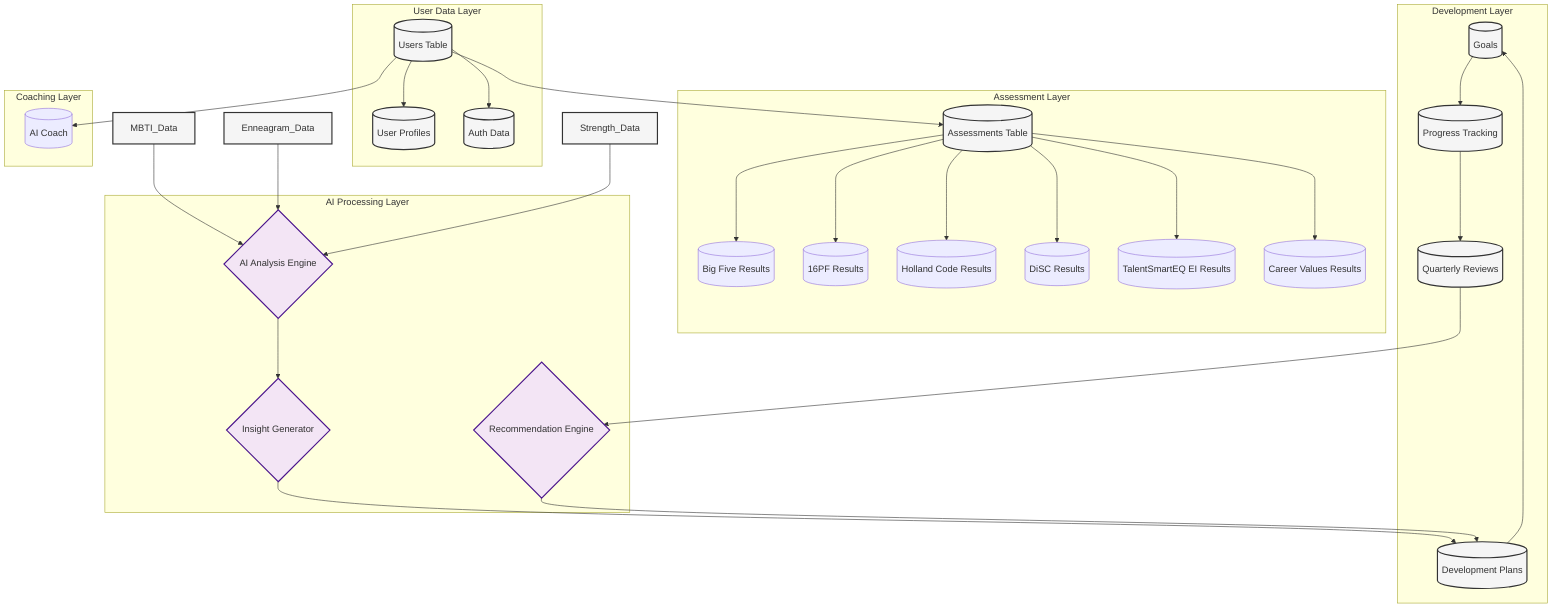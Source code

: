 graph TD
    subgraph "User Data Layer"
        Users[(Users Table)]
        Profiles[(User Profiles)]
        Auth[(Auth Data)]
    end
    
    subgraph "Assessment Layer"
        Assessments[(Assessments Table)]
        BigFive_Data[(Big Five Results)]
        SixteenPF_Data[(16PF Results)]
        HollandCode_Data[(Holland Code Results)]
        DiSC_Data[(DiSC Results)]
        TalentSmartEQ_Data[(TalentSmartEQ EI Results)]
        CareerValues_Data[(Career Values Results)]
    end
    
    subgraph "Development Layer"
        Goals[(Goals)]
        Progress[(Progress Tracking)]
        Plans[(Development Plans)]
        Reviews[(Quarterly Reviews)]
    end
    
    subgraph "AI Processing Layer"
        AI_Analysis{AI Analysis Engine}
        Insights{Insight Generator}
        Recommendations{Recommendation Engine}
    end
    
    subgraph "Coaching Layer"
        AICoach[(AI Coach)]
    end
    
    %% Data Flow Relationships
    Users --> Profiles
    Users --> Auth
    Users --> Assessments
    
    Assessments --> BigFive_Data
    Assessments --> SixteenPF_Data
    Assessments --> HollandCode_Data
    Assessments --> DiSC_Data
    Assessments --> TalentSmartEQ_Data
    Assessments --> CareerValues_Data
    
    MBTI_Data & Enneagram_Data & Strength_Data --> AI_Analysis
    AI_Analysis --> Insights
    Insights --> Plans
    
    Plans --> Goals
    Goals --> Progress
    Progress --> Reviews
    Reviews --> Recommendations
    
    Users --> AICoach
    
    Recommendations --> Plans
    
    %% Styling
    classDef database fill:#f5f5f5,stroke:#333,stroke-width:2px
    classDef process fill:#e3f2fd,stroke:#1565c0,stroke-width:2px
    classDef aiLayer fill:#f3e5f5,stroke:#4a148c,stroke-width:2px
    
    class Users,Profiles,Auth,Assessments,MBTI_Data,Enneagram_Data,Strength_Data,Goals,Progress,Plans,Reviews,Sessions,Resources,Feedback database
    class AI_Analysis,Insights,Recommendations aiLayer